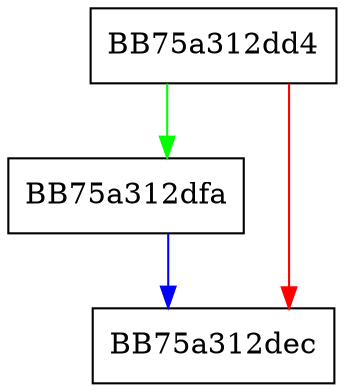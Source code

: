 digraph setFailIndex {
  node [shape="box"];
  graph [splines=ortho];
  BB75a312dd4 -> BB75a312dfa [color="green"];
  BB75a312dd4 -> BB75a312dec [color="red"];
  BB75a312dfa -> BB75a312dec [color="blue"];
}